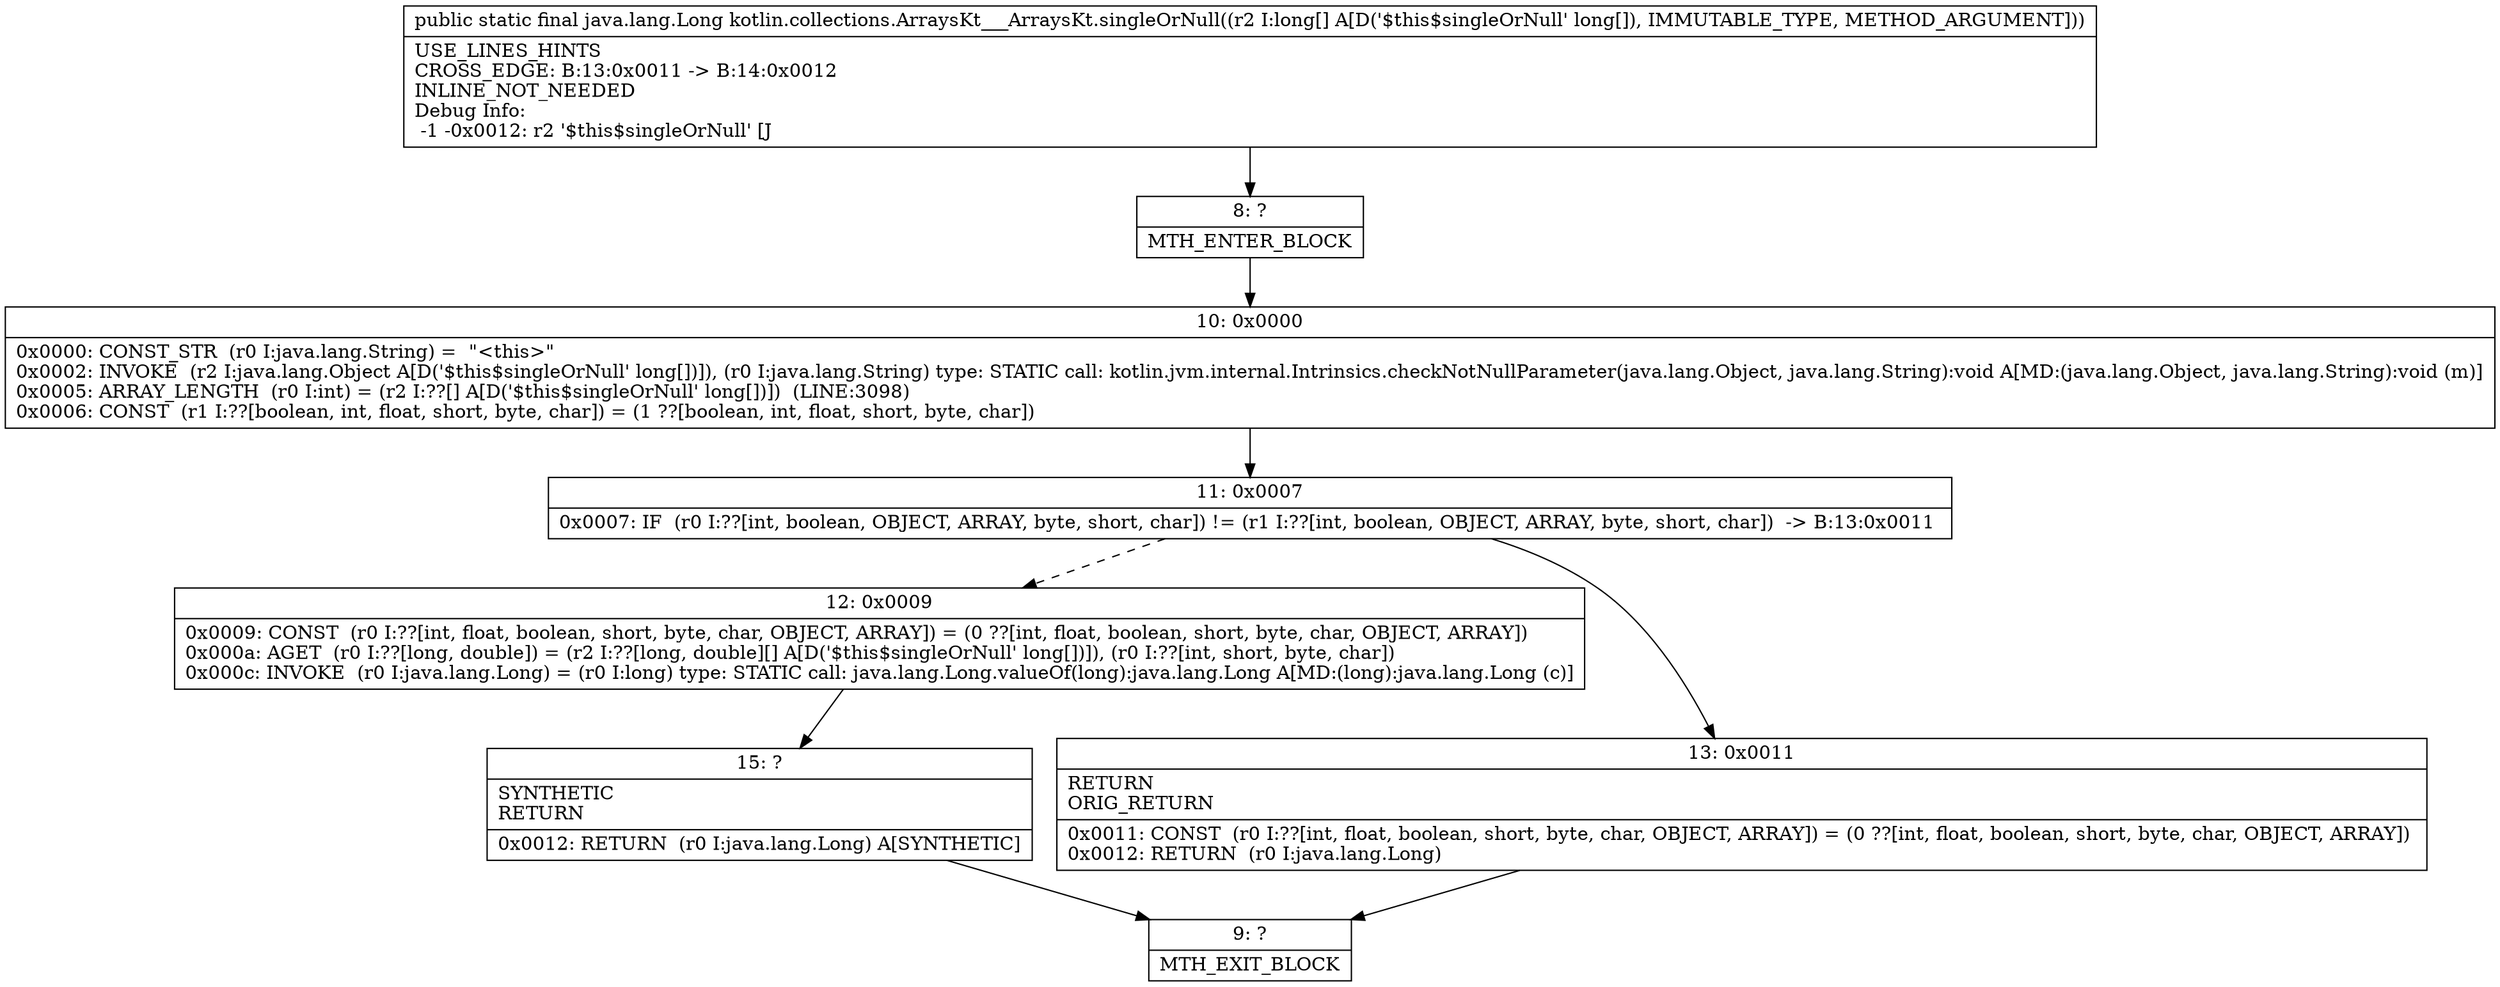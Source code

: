 digraph "CFG forkotlin.collections.ArraysKt___ArraysKt.singleOrNull([J)Ljava\/lang\/Long;" {
Node_8 [shape=record,label="{8\:\ ?|MTH_ENTER_BLOCK\l}"];
Node_10 [shape=record,label="{10\:\ 0x0000|0x0000: CONST_STR  (r0 I:java.lang.String) =  \"\<this\>\" \l0x0002: INVOKE  (r2 I:java.lang.Object A[D('$this$singleOrNull' long[])]), (r0 I:java.lang.String) type: STATIC call: kotlin.jvm.internal.Intrinsics.checkNotNullParameter(java.lang.Object, java.lang.String):void A[MD:(java.lang.Object, java.lang.String):void (m)]\l0x0005: ARRAY_LENGTH  (r0 I:int) = (r2 I:??[] A[D('$this$singleOrNull' long[])])  (LINE:3098)\l0x0006: CONST  (r1 I:??[boolean, int, float, short, byte, char]) = (1 ??[boolean, int, float, short, byte, char]) \l}"];
Node_11 [shape=record,label="{11\:\ 0x0007|0x0007: IF  (r0 I:??[int, boolean, OBJECT, ARRAY, byte, short, char]) != (r1 I:??[int, boolean, OBJECT, ARRAY, byte, short, char])  \-\> B:13:0x0011 \l}"];
Node_12 [shape=record,label="{12\:\ 0x0009|0x0009: CONST  (r0 I:??[int, float, boolean, short, byte, char, OBJECT, ARRAY]) = (0 ??[int, float, boolean, short, byte, char, OBJECT, ARRAY]) \l0x000a: AGET  (r0 I:??[long, double]) = (r2 I:??[long, double][] A[D('$this$singleOrNull' long[])]), (r0 I:??[int, short, byte, char]) \l0x000c: INVOKE  (r0 I:java.lang.Long) = (r0 I:long) type: STATIC call: java.lang.Long.valueOf(long):java.lang.Long A[MD:(long):java.lang.Long (c)]\l}"];
Node_15 [shape=record,label="{15\:\ ?|SYNTHETIC\lRETURN\l|0x0012: RETURN  (r0 I:java.lang.Long) A[SYNTHETIC]\l}"];
Node_9 [shape=record,label="{9\:\ ?|MTH_EXIT_BLOCK\l}"];
Node_13 [shape=record,label="{13\:\ 0x0011|RETURN\lORIG_RETURN\l|0x0011: CONST  (r0 I:??[int, float, boolean, short, byte, char, OBJECT, ARRAY]) = (0 ??[int, float, boolean, short, byte, char, OBJECT, ARRAY]) \l0x0012: RETURN  (r0 I:java.lang.Long) \l}"];
MethodNode[shape=record,label="{public static final java.lang.Long kotlin.collections.ArraysKt___ArraysKt.singleOrNull((r2 I:long[] A[D('$this$singleOrNull' long[]), IMMUTABLE_TYPE, METHOD_ARGUMENT]))  | USE_LINES_HINTS\lCROSS_EDGE: B:13:0x0011 \-\> B:14:0x0012\lINLINE_NOT_NEEDED\lDebug Info:\l  \-1 \-0x0012: r2 '$this$singleOrNull' [J\l}"];
MethodNode -> Node_8;Node_8 -> Node_10;
Node_10 -> Node_11;
Node_11 -> Node_12[style=dashed];
Node_11 -> Node_13;
Node_12 -> Node_15;
Node_15 -> Node_9;
Node_13 -> Node_9;
}


